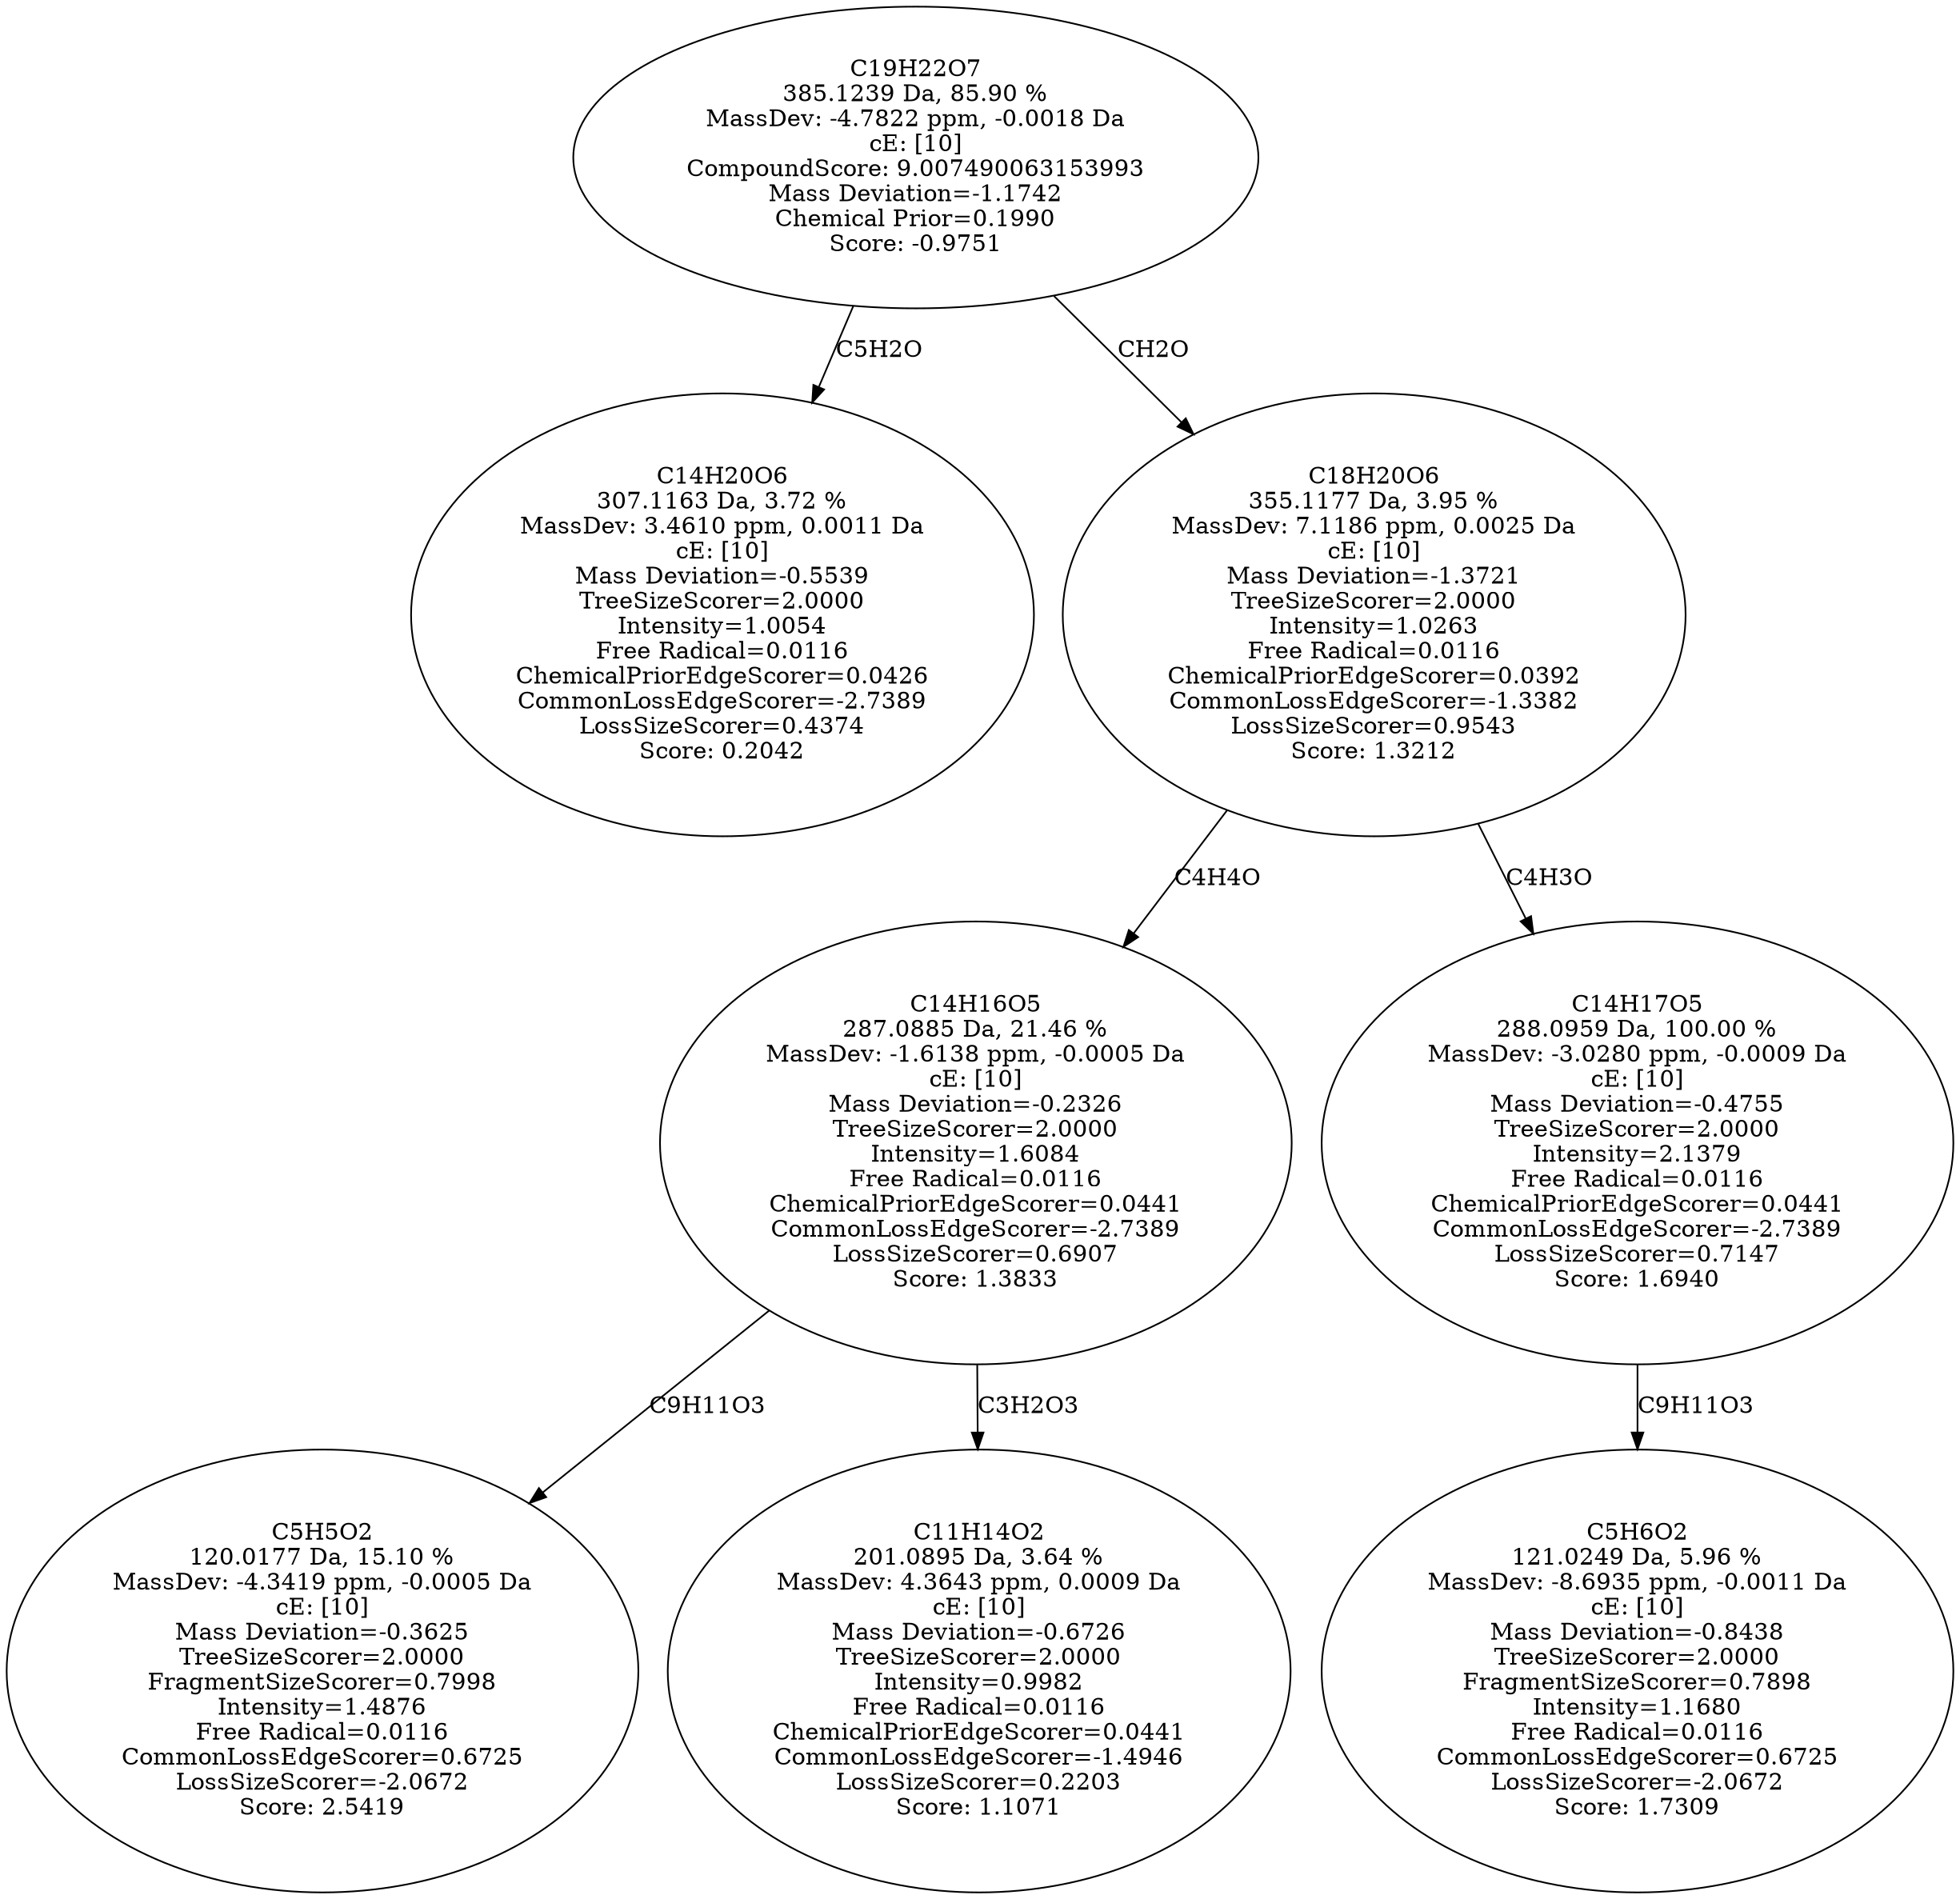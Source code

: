 strict digraph {
v1 [label="C14H20O6\n307.1163 Da, 3.72 %\nMassDev: 3.4610 ppm, 0.0011 Da\ncE: [10]\nMass Deviation=-0.5539\nTreeSizeScorer=2.0000\nIntensity=1.0054\nFree Radical=0.0116\nChemicalPriorEdgeScorer=0.0426\nCommonLossEdgeScorer=-2.7389\nLossSizeScorer=0.4374\nScore: 0.2042"];
v2 [label="C5H5O2\n120.0177 Da, 15.10 %\nMassDev: -4.3419 ppm, -0.0005 Da\ncE: [10]\nMass Deviation=-0.3625\nTreeSizeScorer=2.0000\nFragmentSizeScorer=0.7998\nIntensity=1.4876\nFree Radical=0.0116\nCommonLossEdgeScorer=0.6725\nLossSizeScorer=-2.0672\nScore: 2.5419"];
v3 [label="C11H14O2\n201.0895 Da, 3.64 %\nMassDev: 4.3643 ppm, 0.0009 Da\ncE: [10]\nMass Deviation=-0.6726\nTreeSizeScorer=2.0000\nIntensity=0.9982\nFree Radical=0.0116\nChemicalPriorEdgeScorer=0.0441\nCommonLossEdgeScorer=-1.4946\nLossSizeScorer=0.2203\nScore: 1.1071"];
v4 [label="C14H16O5\n287.0885 Da, 21.46 %\nMassDev: -1.6138 ppm, -0.0005 Da\ncE: [10]\nMass Deviation=-0.2326\nTreeSizeScorer=2.0000\nIntensity=1.6084\nFree Radical=0.0116\nChemicalPriorEdgeScorer=0.0441\nCommonLossEdgeScorer=-2.7389\nLossSizeScorer=0.6907\nScore: 1.3833"];
v5 [label="C5H6O2\n121.0249 Da, 5.96 %\nMassDev: -8.6935 ppm, -0.0011 Da\ncE: [10]\nMass Deviation=-0.8438\nTreeSizeScorer=2.0000\nFragmentSizeScorer=0.7898\nIntensity=1.1680\nFree Radical=0.0116\nCommonLossEdgeScorer=0.6725\nLossSizeScorer=-2.0672\nScore: 1.7309"];
v6 [label="C14H17O5\n288.0959 Da, 100.00 %\nMassDev: -3.0280 ppm, -0.0009 Da\ncE: [10]\nMass Deviation=-0.4755\nTreeSizeScorer=2.0000\nIntensity=2.1379\nFree Radical=0.0116\nChemicalPriorEdgeScorer=0.0441\nCommonLossEdgeScorer=-2.7389\nLossSizeScorer=0.7147\nScore: 1.6940"];
v7 [label="C18H20O6\n355.1177 Da, 3.95 %\nMassDev: 7.1186 ppm, 0.0025 Da\ncE: [10]\nMass Deviation=-1.3721\nTreeSizeScorer=2.0000\nIntensity=1.0263\nFree Radical=0.0116\nChemicalPriorEdgeScorer=0.0392\nCommonLossEdgeScorer=-1.3382\nLossSizeScorer=0.9543\nScore: 1.3212"];
v8 [label="C19H22O7\n385.1239 Da, 85.90 %\nMassDev: -4.7822 ppm, -0.0018 Da\ncE: [10]\nCompoundScore: 9.007490063153993\nMass Deviation=-1.1742\nChemical Prior=0.1990\nScore: -0.9751"];
v8 -> v1 [label="C5H2O"];
v4 -> v2 [label="C9H11O3"];
v4 -> v3 [label="C3H2O3"];
v7 -> v4 [label="C4H4O"];
v6 -> v5 [label="C9H11O3"];
v7 -> v6 [label="C4H3O"];
v8 -> v7 [label="CH2O"];
}